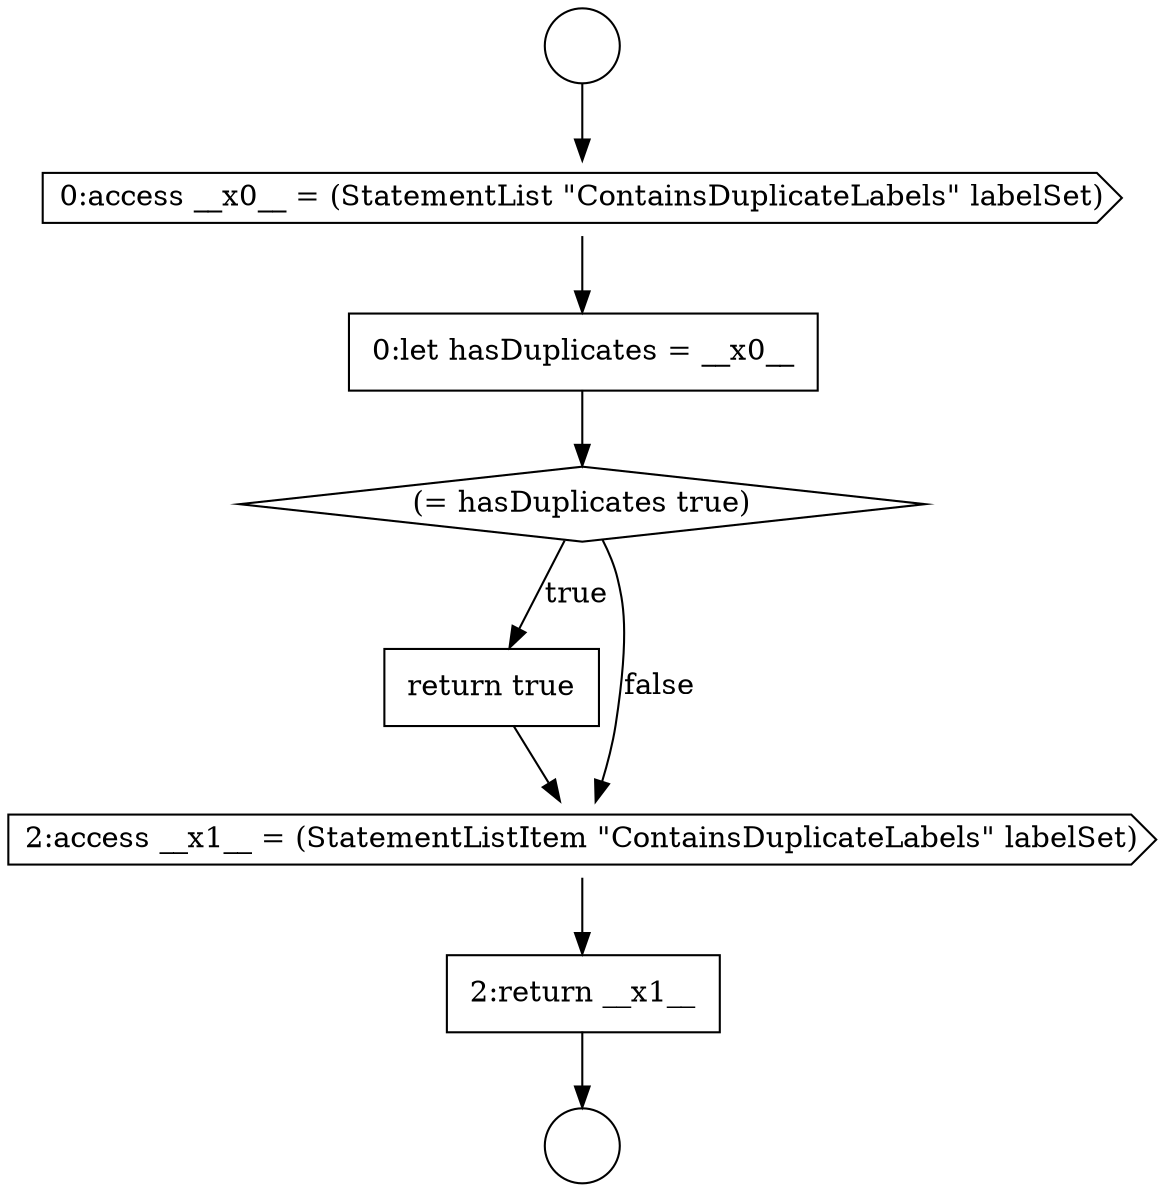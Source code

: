 digraph {
  node5365 [shape=none, margin=0, label=<<font color="black">
    <table border="0" cellborder="1" cellspacing="0" cellpadding="10">
      <tr><td align="left">2:return __x1__</td></tr>
    </table>
  </font>> color="black" fillcolor="white" style=filled]
  node5361 [shape=none, margin=0, label=<<font color="black">
    <table border="0" cellborder="1" cellspacing="0" cellpadding="10">
      <tr><td align="left">0:let hasDuplicates = __x0__</td></tr>
    </table>
  </font>> color="black" fillcolor="white" style=filled]
  node5360 [shape=cds, label=<<font color="black">0:access __x0__ = (StatementList &quot;ContainsDuplicateLabels&quot; labelSet)</font>> color="black" fillcolor="white" style=filled]
  node5362 [shape=diamond, label=<<font color="black">(= hasDuplicates true)</font>> color="black" fillcolor="white" style=filled]
  node5359 [shape=circle label=" " color="black" fillcolor="white" style=filled]
  node5363 [shape=none, margin=0, label=<<font color="black">
    <table border="0" cellborder="1" cellspacing="0" cellpadding="10">
      <tr><td align="left">return true</td></tr>
    </table>
  </font>> color="black" fillcolor="white" style=filled]
  node5358 [shape=circle label=" " color="black" fillcolor="white" style=filled]
  node5364 [shape=cds, label=<<font color="black">2:access __x1__ = (StatementListItem &quot;ContainsDuplicateLabels&quot; labelSet)</font>> color="black" fillcolor="white" style=filled]
  node5363 -> node5364 [ color="black"]
  node5360 -> node5361 [ color="black"]
  node5361 -> node5362 [ color="black"]
  node5364 -> node5365 [ color="black"]
  node5362 -> node5363 [label=<<font color="black">true</font>> color="black"]
  node5362 -> node5364 [label=<<font color="black">false</font>> color="black"]
  node5365 -> node5359 [ color="black"]
  node5358 -> node5360 [ color="black"]
}
